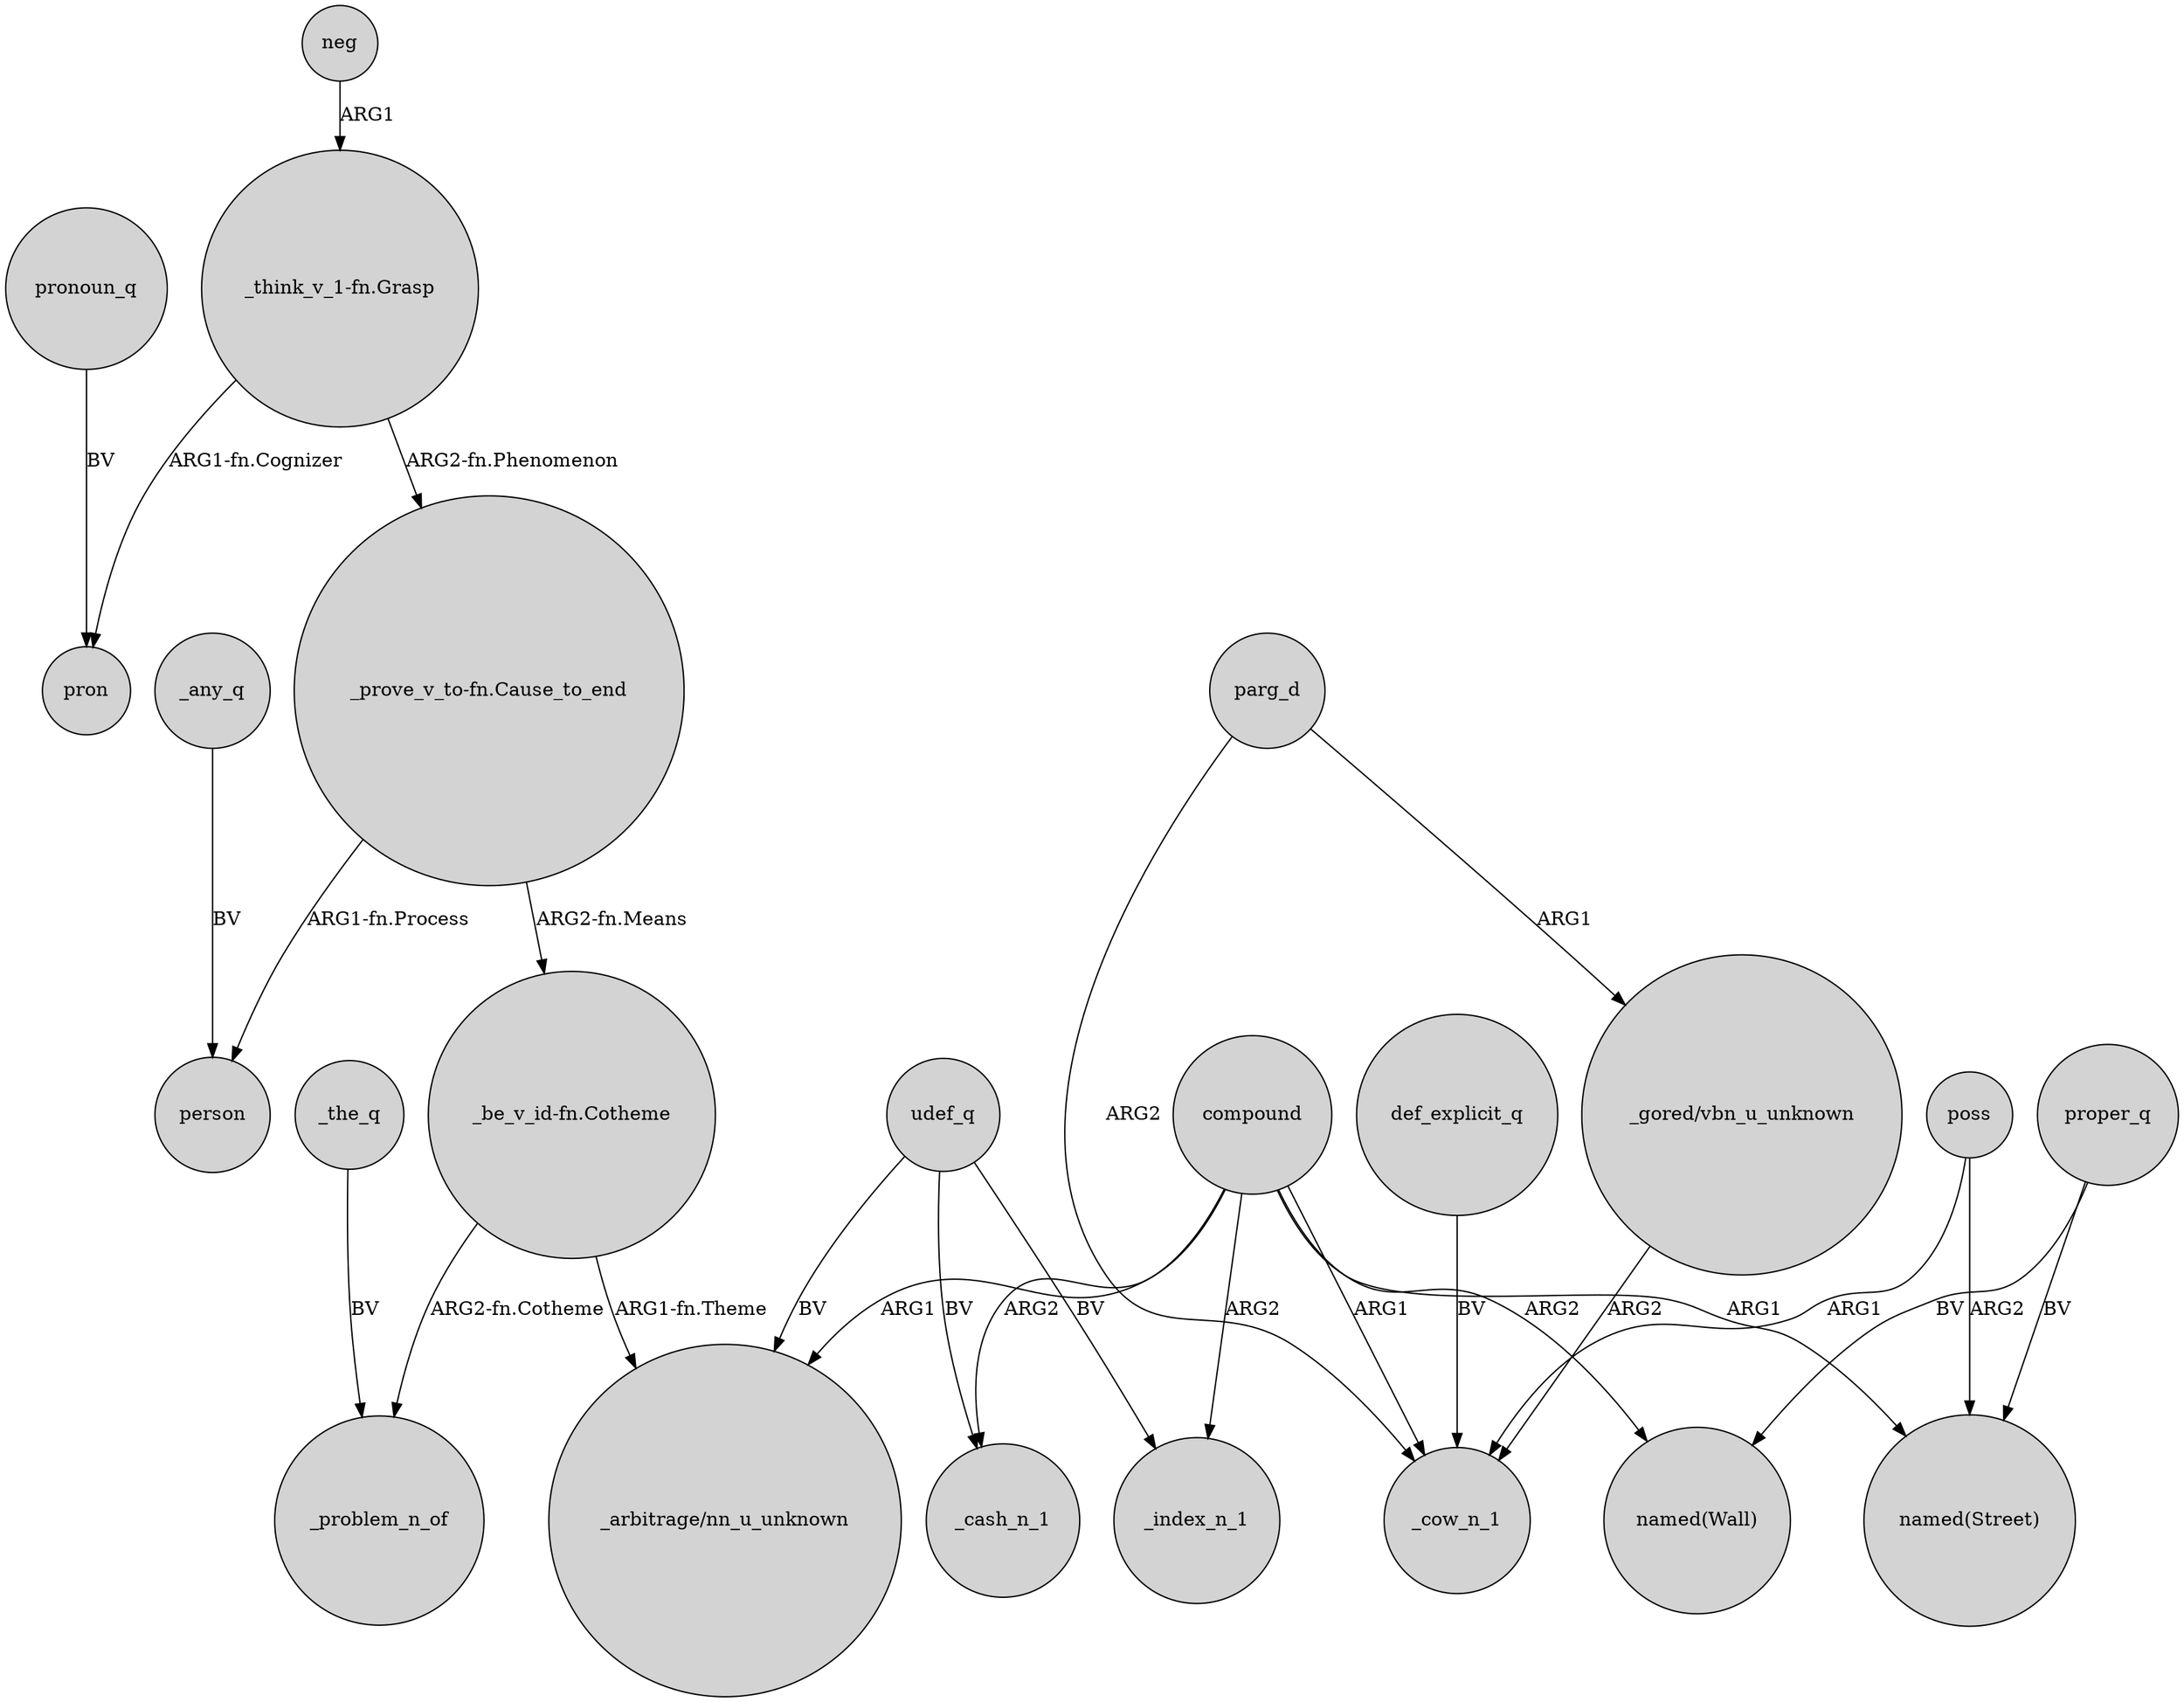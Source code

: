digraph {
	node [shape=circle style=filled]
	"_think_v_1-fn.Grasp" -> pron [label="ARG1-fn.Cognizer"]
	udef_q -> _cash_n_1 [label=BV]
	parg_d -> _cow_n_1 [label=ARG2]
	compound -> _cash_n_1 [label=ARG2]
	def_explicit_q -> _cow_n_1 [label=BV]
	_any_q -> person [label=BV]
	udef_q -> _index_n_1 [label=BV]
	"_prove_v_to-fn.Cause_to_end" -> person [label="ARG1-fn.Process"]
	_the_q -> _problem_n_of [label=BV]
	pronoun_q -> pron [label=BV]
	compound -> "named(Wall)" [label=ARG2]
	"_prove_v_to-fn.Cause_to_end" -> "_be_v_id-fn.Cotheme" [label="ARG2-fn.Means"]
	poss -> _cow_n_1 [label=ARG1]
	compound -> "named(Street)" [label=ARG1]
	"_think_v_1-fn.Grasp" -> "_prove_v_to-fn.Cause_to_end" [label="ARG2-fn.Phenomenon"]
	udef_q -> "_arbitrage/nn_u_unknown" [label=BV]
	poss -> "named(Street)" [label=ARG2]
	compound -> _index_n_1 [label=ARG2]
	compound -> "_arbitrage/nn_u_unknown" [label=ARG1]
	"_gored/vbn_u_unknown" -> _cow_n_1 [label=ARG2]
	parg_d -> "_gored/vbn_u_unknown" [label=ARG1]
	proper_q -> "named(Wall)" [label=BV]
	proper_q -> "named(Street)" [label=BV]
	"_be_v_id-fn.Cotheme" -> "_arbitrage/nn_u_unknown" [label="ARG1-fn.Theme"]
	"_be_v_id-fn.Cotheme" -> _problem_n_of [label="ARG2-fn.Cotheme"]
	neg -> "_think_v_1-fn.Grasp" [label=ARG1]
	compound -> _cow_n_1 [label=ARG1]
}

